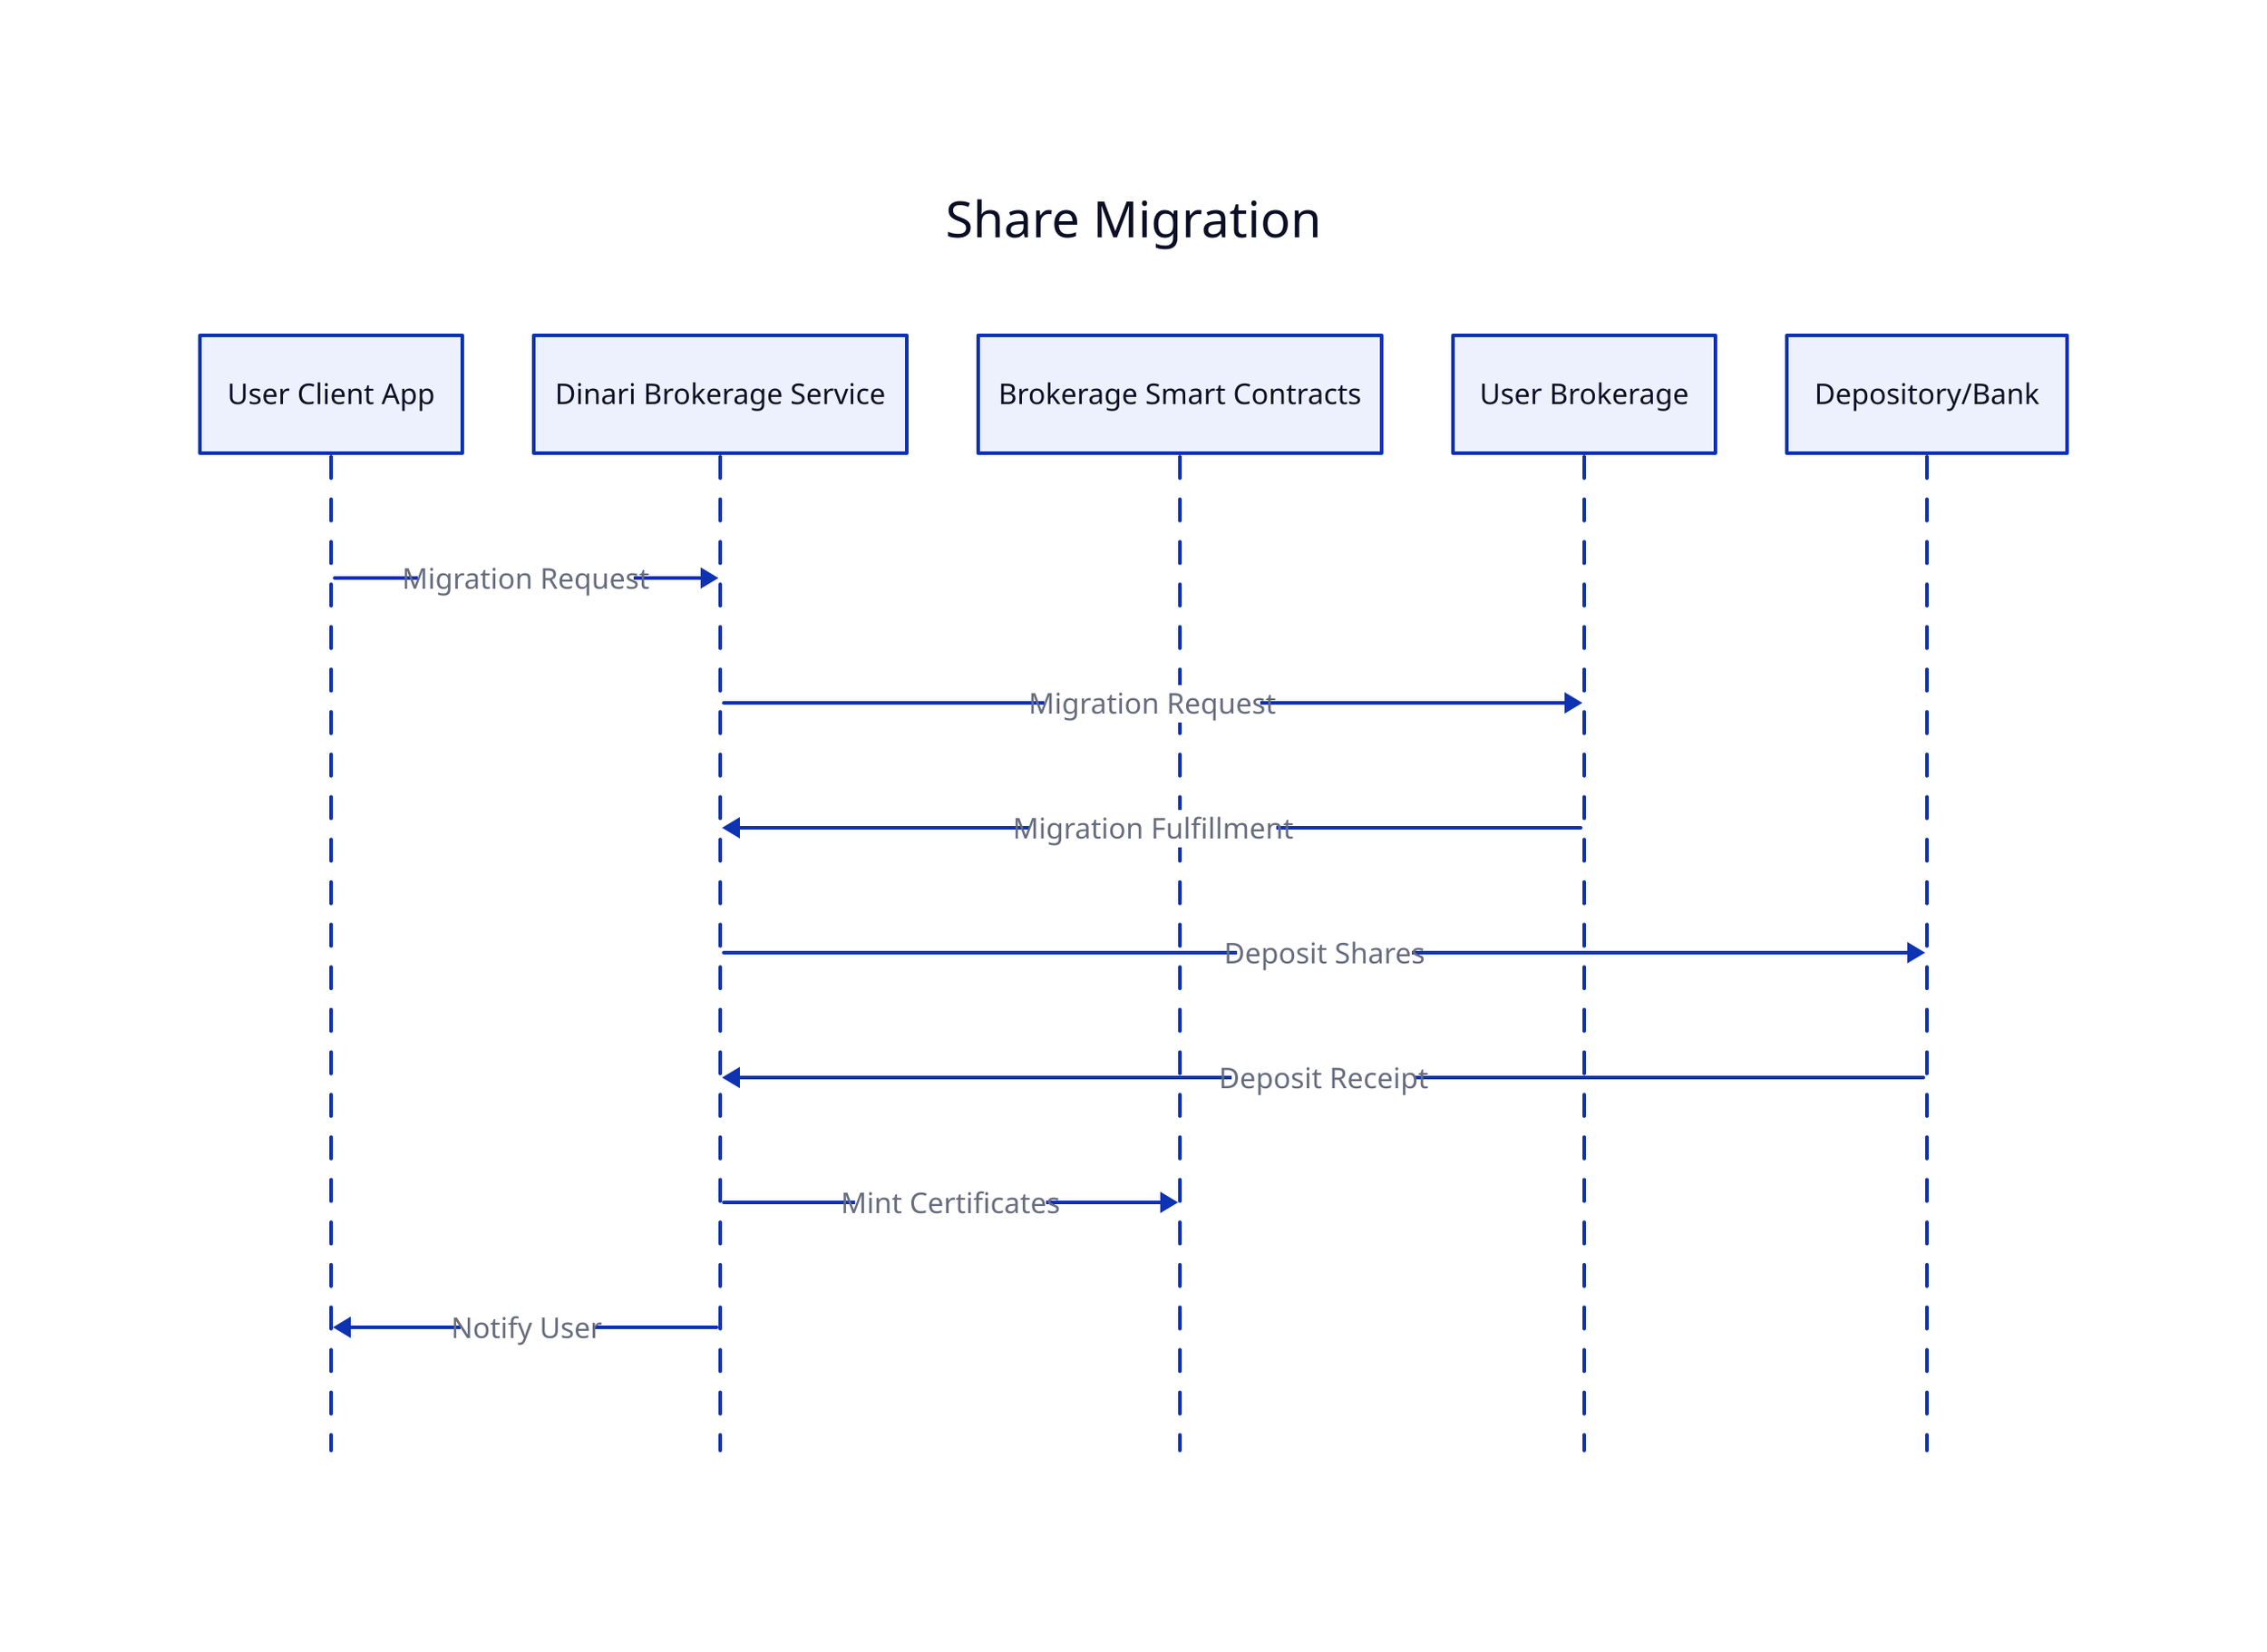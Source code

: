 Share Migration: {
  shape: sequence_diagram
  user: User Client App
  api: Dinari Brokerage Service
  contracts: Brokerage Smart Contracts
  old-brokerage: User Brokerage
  bank: Depository/Bank
  user -> api: Migration Request
  api -> old-brokerage: Migration Request
  old-brokerage -> api: Migration Fulfillment
  api -> bank: Deposit Shares
  bank -> api: Deposit Receipt
  api -> contracts: Mint Certificates
  api -> user: Notify User
}

